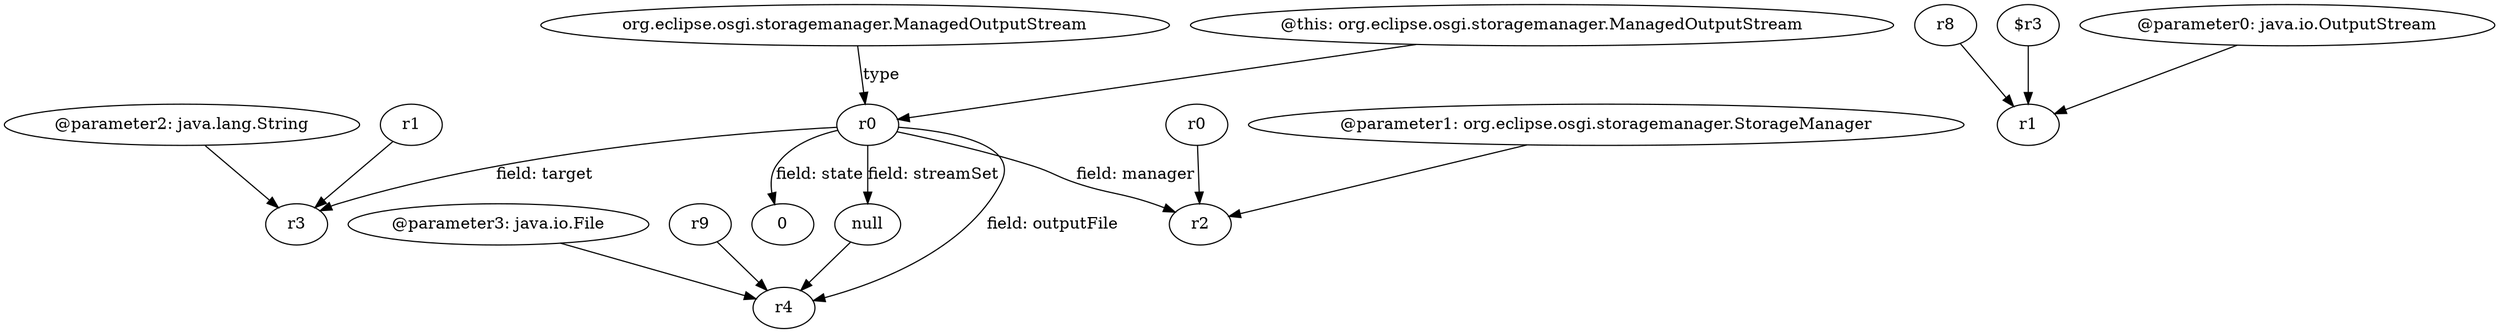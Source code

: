 digraph g {
0[label="@parameter1: org.eclipse.osgi.storagemanager.StorageManager"]
1[label="r2"]
0->1[label=""]
2[label="r8"]
3[label="r1"]
2->3[label=""]
4[label="r0"]
5[label="null"]
4->5[label="field: streamSet"]
6[label="org.eclipse.osgi.storagemanager.ManagedOutputStream"]
6->4[label="type"]
7[label="r3"]
4->7[label="field: target"]
8[label="@parameter3: java.io.File"]
9[label="r4"]
8->9[label=""]
5->9[label=""]
10[label="0"]
4->10[label="field: state"]
11[label="$r3"]
11->3[label=""]
12[label="@parameter0: java.io.OutputStream"]
12->3[label=""]
4->9[label="field: outputFile"]
13[label="r0"]
13->1[label=""]
14[label="@parameter2: java.lang.String"]
14->7[label=""]
15[label="@this: org.eclipse.osgi.storagemanager.ManagedOutputStream"]
15->4[label=""]
16[label="r1"]
16->7[label=""]
4->1[label="field: manager"]
17[label="r9"]
17->9[label=""]
}
